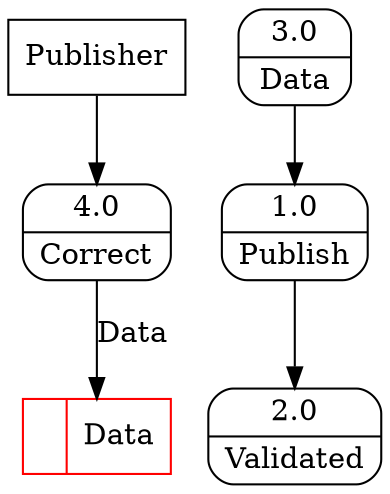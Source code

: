 digraph dfd2{ 
node[shape=record]
200 [label="Publisher" shape=box];
201 [label="{<f0> 1.0|<f1> Publish }" shape=Mrecord];
202 [label="{<f0> 2.0|<f1> Validated }" shape=Mrecord];
203 [label="{<f0> 3.0|<f1> Data }" shape=Mrecord];
4 [label="{<f0> 4.0|<f1> Correct }" shape=Mrecord];
200 -> 4
1001 [label="<f0>  |<f1> Data " color=red];
4 -> 1001 [label="Data"]
201 -> 202
203 -> 201
}